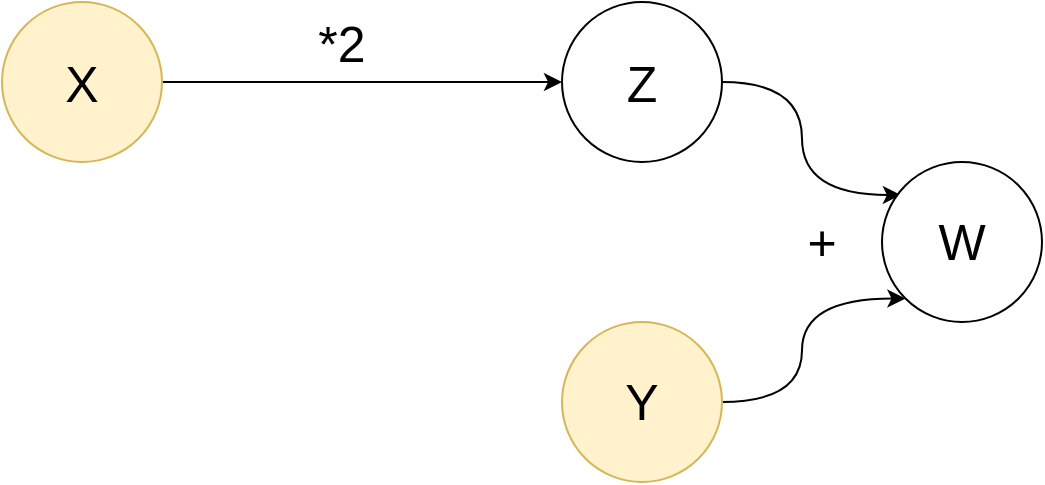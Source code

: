 <mxfile version="12.6.5" type="device"><diagram id="eN4RaTgnky61aK8YcohS" name="Page-1"><mxGraphModel dx="763" dy="567" grid="1" gridSize="10" guides="1" tooltips="1" connect="1" arrows="1" fold="1" page="1" pageScale="1" pageWidth="1169" pageHeight="827" math="0" shadow="0"><root><mxCell id="0"/><mxCell id="1" parent="0"/><mxCell id="9PAL6gfh5i6dZcmk5rJd-4" style="edgeStyle=orthogonalEdgeStyle;rounded=0;orthogonalLoop=1;jettySize=auto;html=1;entryX=0;entryY=0.5;entryDx=0;entryDy=0;" edge="1" parent="1" source="7jyvRlEU49tCj6UD7J3x-1" target="7jyvRlEU49tCj6UD7J3x-4"><mxGeometry relative="1" as="geometry"/></mxCell><mxCell id="7jyvRlEU49tCj6UD7J3x-1" value="" style="ellipse;whiteSpace=wrap;html=1;aspect=fixed;fillColor=#fff2cc;strokeColor=#d6b656;" parent="1" vertex="1"><mxGeometry x="160" y="200" width="80" height="80" as="geometry"/></mxCell><mxCell id="9PAL6gfh5i6dZcmk5rJd-6" style="edgeStyle=orthogonalEdgeStyle;curved=1;rounded=0;orthogonalLoop=1;jettySize=auto;html=1;entryX=0;entryY=1;entryDx=0;entryDy=0;" edge="1" parent="1" source="7jyvRlEU49tCj6UD7J3x-2" target="7jyvRlEU49tCj6UD7J3x-7"><mxGeometry relative="1" as="geometry"/></mxCell><mxCell id="7jyvRlEU49tCj6UD7J3x-2" value="" style="ellipse;whiteSpace=wrap;html=1;aspect=fixed;fillColor=#fff2cc;strokeColor=#d6b656;" parent="1" vertex="1"><mxGeometry x="440" y="360" width="80" height="80" as="geometry"/></mxCell><mxCell id="9PAL6gfh5i6dZcmk5rJd-8" style="edgeStyle=orthogonalEdgeStyle;curved=1;rounded=0;orthogonalLoop=1;jettySize=auto;html=1;entryX=0.118;entryY=0.206;entryDx=0;entryDy=0;entryPerimeter=0;" edge="1" parent="1" source="7jyvRlEU49tCj6UD7J3x-4" target="7jyvRlEU49tCj6UD7J3x-7"><mxGeometry relative="1" as="geometry"/></mxCell><mxCell id="7jyvRlEU49tCj6UD7J3x-4" value="" style="ellipse;whiteSpace=wrap;html=1;aspect=fixed;" parent="1" vertex="1"><mxGeometry x="440" y="200" width="80" height="80" as="geometry"/></mxCell><mxCell id="7jyvRlEU49tCj6UD7J3x-6" value="&lt;font style=&quot;font-size: 25px&quot;&gt;*2&lt;/font&gt;" style="text;html=1;strokeColor=none;fillColor=none;align=center;verticalAlign=middle;whiteSpace=wrap;rounded=0;" parent="1" vertex="1"><mxGeometry x="310" y="210" width="40" height="20" as="geometry"/></mxCell><mxCell id="7jyvRlEU49tCj6UD7J3x-7" value="" style="ellipse;whiteSpace=wrap;html=1;aspect=fixed;" parent="1" vertex="1"><mxGeometry x="600" y="280" width="80" height="80" as="geometry"/></mxCell><mxCell id="7jyvRlEU49tCj6UD7J3x-11" value="&lt;font style=&quot;font-size: 25px&quot;&gt;+&lt;/font&gt;" style="text;html=1;strokeColor=none;fillColor=none;align=center;verticalAlign=middle;whiteSpace=wrap;rounded=0;" parent="1" vertex="1"><mxGeometry x="550" y="309" width="40" height="20" as="geometry"/></mxCell><mxCell id="7jyvRlEU49tCj6UD7J3x-13" value="&lt;font style=&quot;font-size: 25px&quot;&gt;X&lt;/font&gt;" style="text;html=1;strokeColor=none;fillColor=none;align=center;verticalAlign=middle;whiteSpace=wrap;rounded=0;" parent="1" vertex="1"><mxGeometry x="180" y="230" width="40" height="20" as="geometry"/></mxCell><mxCell id="7jyvRlEU49tCj6UD7J3x-14" value="&lt;span style=&quot;font-size: 25px&quot;&gt;Z&lt;/span&gt;" style="text;html=1;strokeColor=none;fillColor=none;align=center;verticalAlign=middle;whiteSpace=wrap;rounded=0;" parent="1" vertex="1"><mxGeometry x="460" y="230" width="40" height="20" as="geometry"/></mxCell><mxCell id="7jyvRlEU49tCj6UD7J3x-15" value="&lt;font style=&quot;font-size: 25px&quot;&gt;Y&lt;/font&gt;" style="text;html=1;strokeColor=none;fillColor=none;align=center;verticalAlign=middle;whiteSpace=wrap;rounded=0;" parent="1" vertex="1"><mxGeometry x="460" y="389" width="40" height="20" as="geometry"/></mxCell><mxCell id="7jyvRlEU49tCj6UD7J3x-17" value="&lt;font style=&quot;font-size: 25px&quot;&gt;W&lt;/font&gt;" style="text;html=1;strokeColor=none;fillColor=none;align=center;verticalAlign=middle;whiteSpace=wrap;rounded=0;" parent="1" vertex="1"><mxGeometry x="620" y="309" width="40" height="20" as="geometry"/></mxCell></root></mxGraphModel></diagram></mxfile>